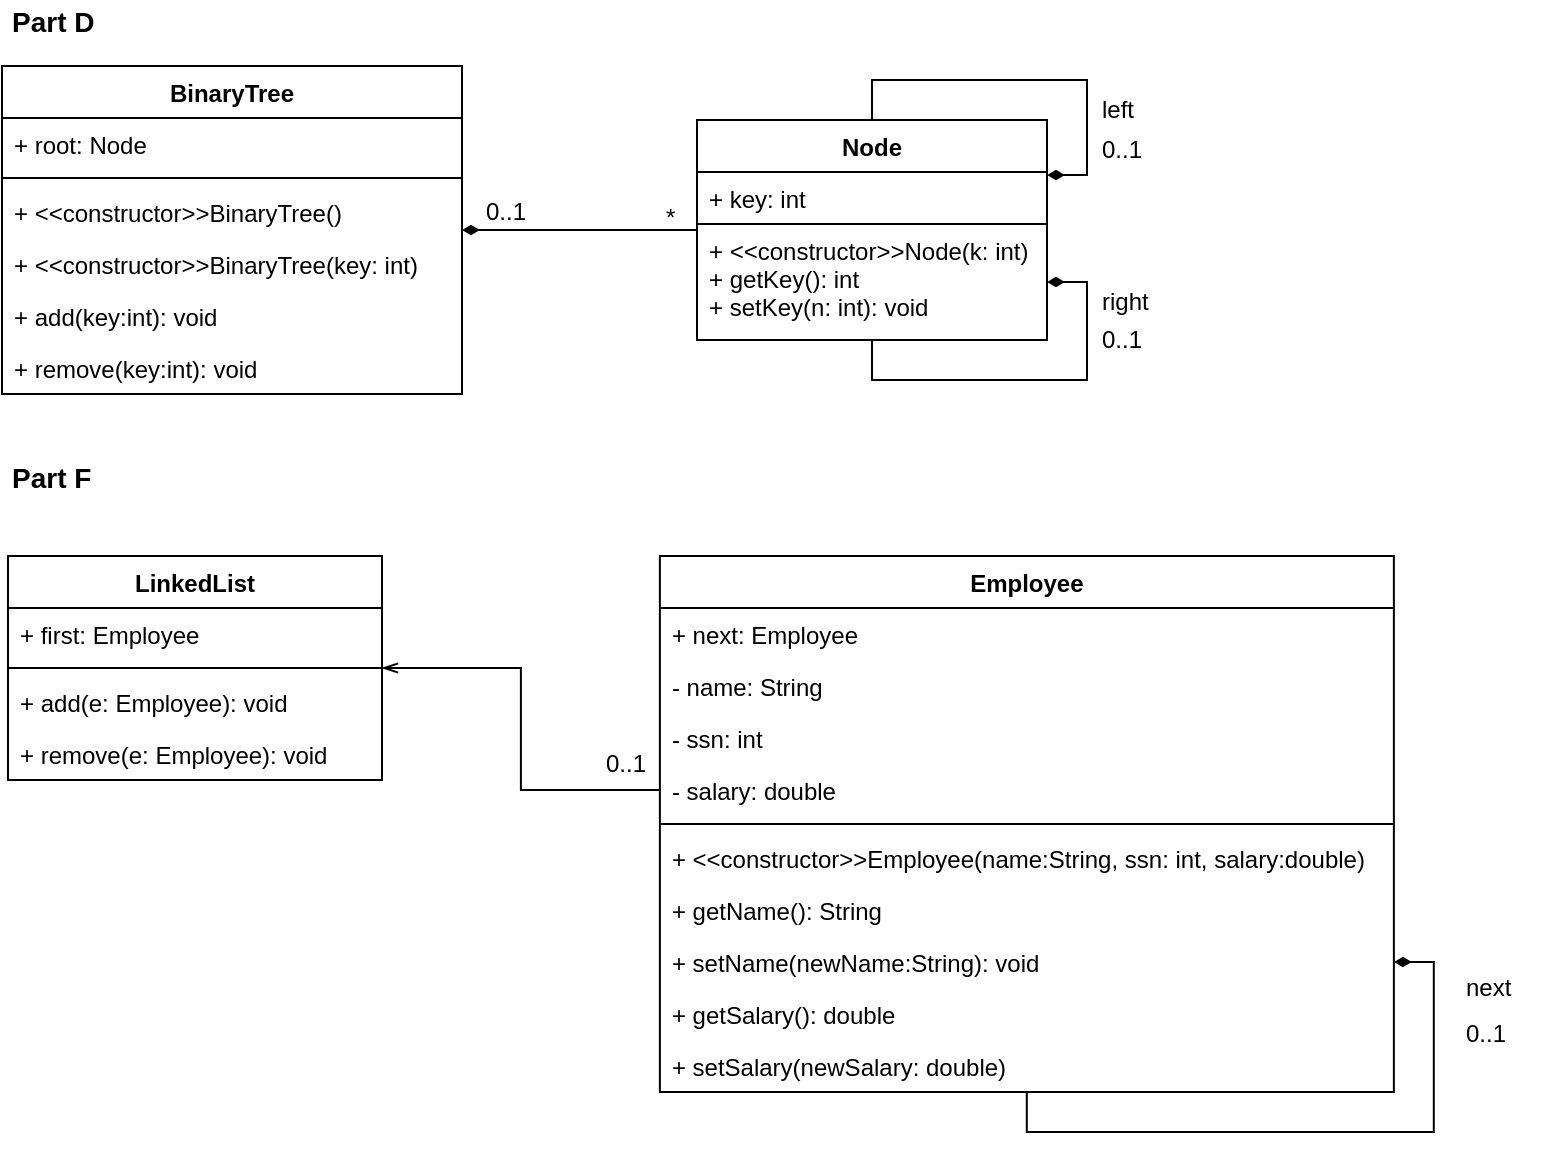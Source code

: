 <mxfile version="11.3.1" type="google" pages="1"><diagram id="S5esEUe3IVDPWSTZuvIt" name="Page-1"><mxGraphModel dx="316" dy="627" grid="1" gridSize="10" guides="1" tooltips="1" connect="1" arrows="1" fold="1" page="1" pageScale="1" pageWidth="850" pageHeight="1100" math="0" shadow="0"><root><mxCell id="0"/><mxCell id="1" parent="0"/><mxCell id="2Y6hyKxYr0M8ySvOB-IR-1" value="&lt;b&gt;&lt;font style=&quot;font-size: 14px&quot;&gt;Part D&lt;/font&gt;&lt;/b&gt;" style="text;html=1;resizable=0;points=[];autosize=1;align=left;verticalAlign=top;spacingTop=-4;" vertex="1" parent="1"><mxGeometry x="23" y="22" width="60" height="20" as="geometry"/></mxCell><mxCell id="2Y6hyKxYr0M8ySvOB-IR-2" value="BinaryTree" style="swimlane;fontStyle=1;align=center;verticalAlign=top;childLayout=stackLayout;horizontal=1;startSize=26;horizontalStack=0;resizeParent=1;resizeParentMax=0;resizeLast=0;collapsible=1;marginBottom=0;" vertex="1" parent="1"><mxGeometry x="20" y="55" width="230" height="164" as="geometry"/></mxCell><mxCell id="2Y6hyKxYr0M8ySvOB-IR-3" value="+ root: Node" style="text;strokeColor=none;fillColor=none;align=left;verticalAlign=top;spacingLeft=4;spacingRight=4;overflow=hidden;rotatable=0;points=[[0,0.5],[1,0.5]];portConstraint=eastwest;" vertex="1" parent="2Y6hyKxYr0M8ySvOB-IR-2"><mxGeometry y="26" width="230" height="26" as="geometry"/></mxCell><mxCell id="2Y6hyKxYr0M8ySvOB-IR-4" value="" style="line;strokeWidth=1;fillColor=none;align=left;verticalAlign=middle;spacingTop=-1;spacingLeft=3;spacingRight=3;rotatable=0;labelPosition=right;points=[];portConstraint=eastwest;" vertex="1" parent="2Y6hyKxYr0M8ySvOB-IR-2"><mxGeometry y="52" width="230" height="8" as="geometry"/></mxCell><mxCell id="2Y6hyKxYr0M8ySvOB-IR-30" value="+ &lt;&lt;constructor&gt;&gt;BinaryTree()" style="text;strokeColor=none;fillColor=none;align=left;verticalAlign=top;spacingLeft=4;spacingRight=4;overflow=hidden;rotatable=0;points=[[0,0.5],[1,0.5]];portConstraint=eastwest;" vertex="1" parent="2Y6hyKxYr0M8ySvOB-IR-2"><mxGeometry y="60" width="230" height="26" as="geometry"/></mxCell><mxCell id="2Y6hyKxYr0M8ySvOB-IR-31" value="+ &lt;&lt;constructor&gt;&gt;BinaryTree(key: int)" style="text;strokeColor=none;fillColor=none;align=left;verticalAlign=top;spacingLeft=4;spacingRight=4;overflow=hidden;rotatable=0;points=[[0,0.5],[1,0.5]];portConstraint=eastwest;" vertex="1" parent="2Y6hyKxYr0M8ySvOB-IR-2"><mxGeometry y="86" width="230" height="26" as="geometry"/></mxCell><mxCell id="2Y6hyKxYr0M8ySvOB-IR-5" value="+ add(key:int): void" style="text;strokeColor=none;fillColor=none;align=left;verticalAlign=top;spacingLeft=4;spacingRight=4;overflow=hidden;rotatable=0;points=[[0,0.5],[1,0.5]];portConstraint=eastwest;" vertex="1" parent="2Y6hyKxYr0M8ySvOB-IR-2"><mxGeometry y="112" width="230" height="26" as="geometry"/></mxCell><mxCell id="2Y6hyKxYr0M8ySvOB-IR-6" value="+ remove(key:int): void" style="text;strokeColor=none;fillColor=none;align=left;verticalAlign=top;spacingLeft=4;spacingRight=4;overflow=hidden;rotatable=0;points=[[0,0.5],[1,0.5]];portConstraint=eastwest;" vertex="1" parent="2Y6hyKxYr0M8ySvOB-IR-2"><mxGeometry y="138" width="230" height="26" as="geometry"/></mxCell><mxCell id="2Y6hyKxYr0M8ySvOB-IR-17" style="edgeStyle=orthogonalEdgeStyle;rounded=0;orthogonalLoop=1;jettySize=auto;html=1;exitX=0;exitY=0.5;exitDx=0;exitDy=0;entryX=1;entryY=0.5;entryDx=0;entryDy=0;endArrow=diamondThin;endFill=1;startArrow=none;startFill=0;" edge="1" parent="1" source="2Y6hyKxYr0M8ySvOB-IR-8" target="2Y6hyKxYr0M8ySvOB-IR-2"><mxGeometry relative="1" as="geometry"/></mxCell><mxCell id="2Y6hyKxYr0M8ySvOB-IR-8" value="Node" style="swimlane;fontStyle=1;childLayout=stackLayout;horizontal=1;startSize=26;fillColor=none;horizontalStack=0;resizeParent=1;resizeParentMax=0;resizeLast=0;collapsible=1;marginBottom=0;" vertex="1" parent="1"><mxGeometry x="367.5" y="82" width="175" height="110" as="geometry"/></mxCell><mxCell id="2Y6hyKxYr0M8ySvOB-IR-9" value="+ key: int" style="text;strokeColor=none;fillColor=none;align=left;verticalAlign=top;spacingLeft=4;spacingRight=4;overflow=hidden;rotatable=0;points=[[0,0.5],[1,0.5]];portConstraint=eastwest;" vertex="1" parent="2Y6hyKxYr0M8ySvOB-IR-8"><mxGeometry y="26" width="175" height="26" as="geometry"/></mxCell><mxCell id="2Y6hyKxYr0M8ySvOB-IR-23" value="+ &lt;&lt;constructor&gt;&gt;Node(k: int)&#10;+ getKey(): int&#10;+ setKey(n: int): void" style="text;strokeColor=#000000;fillColor=none;align=left;verticalAlign=top;spacingLeft=4;spacingRight=4;overflow=hidden;rotatable=0;points=[[0,0.5],[1,0.5]];portConstraint=eastwest;" vertex="1" parent="2Y6hyKxYr0M8ySvOB-IR-8"><mxGeometry y="52" width="175" height="58" as="geometry"/></mxCell><mxCell id="2Y6hyKxYr0M8ySvOB-IR-26" style="edgeStyle=orthogonalEdgeStyle;rounded=0;orthogonalLoop=1;jettySize=auto;html=1;entryX=1;entryY=0.5;entryDx=0;entryDy=0;startArrow=none;startFill=0;endArrow=diamondThin;endFill=1;" edge="1" parent="2Y6hyKxYr0M8ySvOB-IR-8" source="2Y6hyKxYr0M8ySvOB-IR-8" target="2Y6hyKxYr0M8ySvOB-IR-23"><mxGeometry relative="1" as="geometry"/></mxCell><mxCell id="2Y6hyKxYr0M8ySvOB-IR-13" style="edgeStyle=orthogonalEdgeStyle;rounded=0;orthogonalLoop=1;jettySize=auto;html=1;exitX=0.5;exitY=0;exitDx=0;exitDy=0;entryX=1;entryY=0.25;entryDx=0;entryDy=0;endArrow=diamondThin;endFill=1;" edge="1" parent="1" source="2Y6hyKxYr0M8ySvOB-IR-8" target="2Y6hyKxYr0M8ySvOB-IR-8"><mxGeometry relative="1" as="geometry"/></mxCell><mxCell id="2Y6hyKxYr0M8ySvOB-IR-14" value="left" style="text;html=1;resizable=0;points=[];autosize=1;align=left;verticalAlign=top;spacingTop=-4;" vertex="1" parent="1"><mxGeometry x="567.5" y="67" width="30" height="20" as="geometry"/></mxCell><mxCell id="2Y6hyKxYr0M8ySvOB-IR-15" value="right" style="text;html=1;resizable=0;points=[];autosize=1;align=left;verticalAlign=top;spacingTop=-4;" vertex="1" parent="1"><mxGeometry x="567.5" y="163" width="40" height="20" as="geometry"/></mxCell><mxCell id="2Y6hyKxYr0M8ySvOB-IR-18" value="*" style="text;html=1;resizable=0;points=[];autosize=1;align=left;verticalAlign=top;spacingTop=-4;" vertex="1" parent="1"><mxGeometry x="350" y="121" width="20" height="20" as="geometry"/></mxCell><mxCell id="2Y6hyKxYr0M8ySvOB-IR-19" value="0..1" style="text;html=1;resizable=0;points=[];autosize=1;align=left;verticalAlign=top;spacingTop=-4;" vertex="1" parent="1"><mxGeometry x="260" y="118" width="40" height="20" as="geometry"/></mxCell><mxCell id="2Y6hyKxYr0M8ySvOB-IR-21" value="0..1" style="text;html=1;resizable=0;points=[];autosize=1;align=left;verticalAlign=top;spacingTop=-4;" vertex="1" parent="1"><mxGeometry x="567.5" y="87" width="40" height="20" as="geometry"/></mxCell><mxCell id="2Y6hyKxYr0M8ySvOB-IR-22" value="0..1" style="text;html=1;resizable=0;points=[];autosize=1;align=left;verticalAlign=top;spacingTop=-4;" vertex="1" parent="1"><mxGeometry x="567.5" y="182" width="40" height="20" as="geometry"/></mxCell><mxCell id="2Y6hyKxYr0M8ySvOB-IR-29" value="&lt;b&gt;&lt;font style=&quot;font-size: 14px&quot;&gt;Part F&lt;/font&gt;&lt;/b&gt;" style="text;html=1;resizable=0;points=[];autosize=1;align=left;verticalAlign=top;spacingTop=-4;" vertex="1" parent="1"><mxGeometry x="23" y="250" width="60" height="20" as="geometry"/></mxCell><mxCell id="2Y6hyKxYr0M8ySvOB-IR-59" style="edgeStyle=orthogonalEdgeStyle;rounded=0;orthogonalLoop=1;jettySize=auto;html=1;entryX=0;entryY=0.5;entryDx=0;entryDy=0;startArrow=openThin;startFill=0;endArrow=none;endFill=0;" edge="1" parent="1" source="2Y6hyKxYr0M8ySvOB-IR-34" target="2Y6hyKxYr0M8ySvOB-IR-46"><mxGeometry relative="1" as="geometry"/></mxCell><mxCell id="2Y6hyKxYr0M8ySvOB-IR-34" value="LinkedList" style="swimlane;fontStyle=1;align=center;verticalAlign=top;childLayout=stackLayout;horizontal=1;startSize=26;horizontalStack=0;resizeParent=1;resizeParentMax=0;resizeLast=0;collapsible=1;marginBottom=0;strokeColor=#000000;" vertex="1" parent="1"><mxGeometry x="23" y="300" width="187" height="112" as="geometry"/></mxCell><mxCell id="2Y6hyKxYr0M8ySvOB-IR-35" value="+ first: Employee" style="text;strokeColor=none;fillColor=none;align=left;verticalAlign=top;spacingLeft=4;spacingRight=4;overflow=hidden;rotatable=0;points=[[0,0.5],[1,0.5]];portConstraint=eastwest;" vertex="1" parent="2Y6hyKxYr0M8ySvOB-IR-34"><mxGeometry y="26" width="187" height="26" as="geometry"/></mxCell><mxCell id="2Y6hyKxYr0M8ySvOB-IR-36" value="" style="line;strokeWidth=1;fillColor=none;align=left;verticalAlign=middle;spacingTop=-1;spacingLeft=3;spacingRight=3;rotatable=0;labelPosition=right;points=[];portConstraint=eastwest;" vertex="1" parent="2Y6hyKxYr0M8ySvOB-IR-34"><mxGeometry y="52" width="187" height="8" as="geometry"/></mxCell><mxCell id="2Y6hyKxYr0M8ySvOB-IR-37" value="+ add(e: Employee): void" style="text;strokeColor=none;fillColor=none;align=left;verticalAlign=top;spacingLeft=4;spacingRight=4;overflow=hidden;rotatable=0;points=[[0,0.5],[1,0.5]];portConstraint=eastwest;" vertex="1" parent="2Y6hyKxYr0M8ySvOB-IR-34"><mxGeometry y="60" width="187" height="26" as="geometry"/></mxCell><mxCell id="2Y6hyKxYr0M8ySvOB-IR-39" value="+ remove(e: Employee): void" style="text;strokeColor=none;fillColor=none;align=left;verticalAlign=top;spacingLeft=4;spacingRight=4;overflow=hidden;rotatable=0;points=[[0,0.5],[1,0.5]];portConstraint=eastwest;" vertex="1" parent="2Y6hyKxYr0M8ySvOB-IR-34"><mxGeometry y="86" width="187" height="26" as="geometry"/></mxCell><mxCell id="2Y6hyKxYr0M8ySvOB-IR-40" value="Employee" style="swimlane;fontStyle=1;align=center;verticalAlign=top;childLayout=stackLayout;horizontal=1;startSize=26;horizontalStack=0;resizeParent=1;resizeParentMax=0;resizeLast=0;collapsible=1;marginBottom=0;strokeColor=#000000;" vertex="1" parent="1"><mxGeometry x="348.941" y="300" width="367" height="268" as="geometry"/></mxCell><mxCell id="2Y6hyKxYr0M8ySvOB-IR-41" value="+ next: Employee" style="text;strokeColor=none;fillColor=none;align=left;verticalAlign=top;spacingLeft=4;spacingRight=4;overflow=hidden;rotatable=0;points=[[0,0.5],[1,0.5]];portConstraint=eastwest;" vertex="1" parent="2Y6hyKxYr0M8ySvOB-IR-40"><mxGeometry y="26" width="367" height="26" as="geometry"/></mxCell><mxCell id="2Y6hyKxYr0M8ySvOB-IR-44" value="- name: String" style="text;strokeColor=none;fillColor=none;align=left;verticalAlign=top;spacingLeft=4;spacingRight=4;overflow=hidden;rotatable=0;points=[[0,0.5],[1,0.5]];portConstraint=eastwest;" vertex="1" parent="2Y6hyKxYr0M8ySvOB-IR-40"><mxGeometry y="52" width="367" height="26" as="geometry"/></mxCell><mxCell id="2Y6hyKxYr0M8ySvOB-IR-45" value="- ssn: int" style="text;strokeColor=none;fillColor=none;align=left;verticalAlign=top;spacingLeft=4;spacingRight=4;overflow=hidden;rotatable=0;points=[[0,0.5],[1,0.5]];portConstraint=eastwest;" vertex="1" parent="2Y6hyKxYr0M8ySvOB-IR-40"><mxGeometry y="78" width="367" height="26" as="geometry"/></mxCell><mxCell id="2Y6hyKxYr0M8ySvOB-IR-46" value="- salary: double" style="text;strokeColor=none;fillColor=none;align=left;verticalAlign=top;spacingLeft=4;spacingRight=4;overflow=hidden;rotatable=0;points=[[0,0.5],[1,0.5]];portConstraint=eastwest;" vertex="1" parent="2Y6hyKxYr0M8ySvOB-IR-40"><mxGeometry y="104" width="367" height="26" as="geometry"/></mxCell><mxCell id="2Y6hyKxYr0M8ySvOB-IR-42" value="" style="line;strokeWidth=1;fillColor=none;align=left;verticalAlign=middle;spacingTop=-1;spacingLeft=3;spacingRight=3;rotatable=0;labelPosition=right;points=[];portConstraint=eastwest;" vertex="1" parent="2Y6hyKxYr0M8ySvOB-IR-40"><mxGeometry y="130" width="367" height="8" as="geometry"/></mxCell><mxCell id="2Y6hyKxYr0M8ySvOB-IR-51" value="+ &lt;&lt;constructor&gt;&gt;Employee(name:String, ssn: int, salary:double)" style="text;strokeColor=none;fillColor=none;align=left;verticalAlign=top;spacingLeft=4;spacingRight=4;overflow=hidden;rotatable=0;points=[[0,0.5],[1,0.5]];portConstraint=eastwest;" vertex="1" parent="2Y6hyKxYr0M8ySvOB-IR-40"><mxGeometry y="138" width="367" height="26" as="geometry"/></mxCell><mxCell id="2Y6hyKxYr0M8ySvOB-IR-43" value="+ getName(): String" style="text;strokeColor=none;fillColor=none;align=left;verticalAlign=top;spacingLeft=4;spacingRight=4;overflow=hidden;rotatable=0;points=[[0,0.5],[1,0.5]];portConstraint=eastwest;" vertex="1" parent="2Y6hyKxYr0M8ySvOB-IR-40"><mxGeometry y="164" width="367" height="26" as="geometry"/></mxCell><mxCell id="2Y6hyKxYr0M8ySvOB-IR-47" value="+ setName(newName:String): void" style="text;strokeColor=none;fillColor=none;align=left;verticalAlign=top;spacingLeft=4;spacingRight=4;overflow=hidden;rotatable=0;points=[[0,0.5],[1,0.5]];portConstraint=eastwest;" vertex="1" parent="2Y6hyKxYr0M8ySvOB-IR-40"><mxGeometry y="190" width="367" height="26" as="geometry"/></mxCell><mxCell id="2Y6hyKxYr0M8ySvOB-IR-49" value="+ getSalary(): double" style="text;strokeColor=none;fillColor=none;align=left;verticalAlign=top;spacingLeft=4;spacingRight=4;overflow=hidden;rotatable=0;points=[[0,0.5],[1,0.5]];portConstraint=eastwest;" vertex="1" parent="2Y6hyKxYr0M8ySvOB-IR-40"><mxGeometry y="216" width="367" height="26" as="geometry"/></mxCell><mxCell id="2Y6hyKxYr0M8ySvOB-IR-50" value="+ setSalary(newSalary: double)" style="text;strokeColor=none;fillColor=none;align=left;verticalAlign=top;spacingLeft=4;spacingRight=4;overflow=hidden;rotatable=0;points=[[0,0.5],[1,0.5]];portConstraint=eastwest;" vertex="1" parent="2Y6hyKxYr0M8ySvOB-IR-40"><mxGeometry y="242" width="367" height="26" as="geometry"/></mxCell><mxCell id="2Y6hyKxYr0M8ySvOB-IR-53" style="edgeStyle=orthogonalEdgeStyle;rounded=0;orthogonalLoop=1;jettySize=auto;html=1;entryX=1;entryY=0.5;entryDx=0;entryDy=0;startArrow=none;startFill=0;endArrow=diamondThin;endFill=1;" edge="1" parent="2Y6hyKxYr0M8ySvOB-IR-40" source="2Y6hyKxYr0M8ySvOB-IR-40" target="2Y6hyKxYr0M8ySvOB-IR-47"><mxGeometry relative="1" as="geometry"/></mxCell><mxCell id="2Y6hyKxYr0M8ySvOB-IR-55" value="next" style="text;html=1;resizable=0;points=[];autosize=1;align=left;verticalAlign=top;spacingTop=-4;" vertex="1" parent="1"><mxGeometry x="750" y="506" width="40" height="20" as="geometry"/></mxCell><mxCell id="2Y6hyKxYr0M8ySvOB-IR-56" value="0..1" style="text;html=1;resizable=0;points=[];autosize=1;align=left;verticalAlign=top;spacingTop=-4;" vertex="1" parent="1"><mxGeometry x="750" y="529" width="40" height="20" as="geometry"/></mxCell><mxCell id="2Y6hyKxYr0M8ySvOB-IR-62" value="0..1" style="text;html=1;resizable=0;points=[];autosize=1;align=left;verticalAlign=top;spacingTop=-4;" vertex="1" parent="1"><mxGeometry x="320" y="394" width="40" height="20" as="geometry"/></mxCell></root></mxGraphModel></diagram></mxfile>